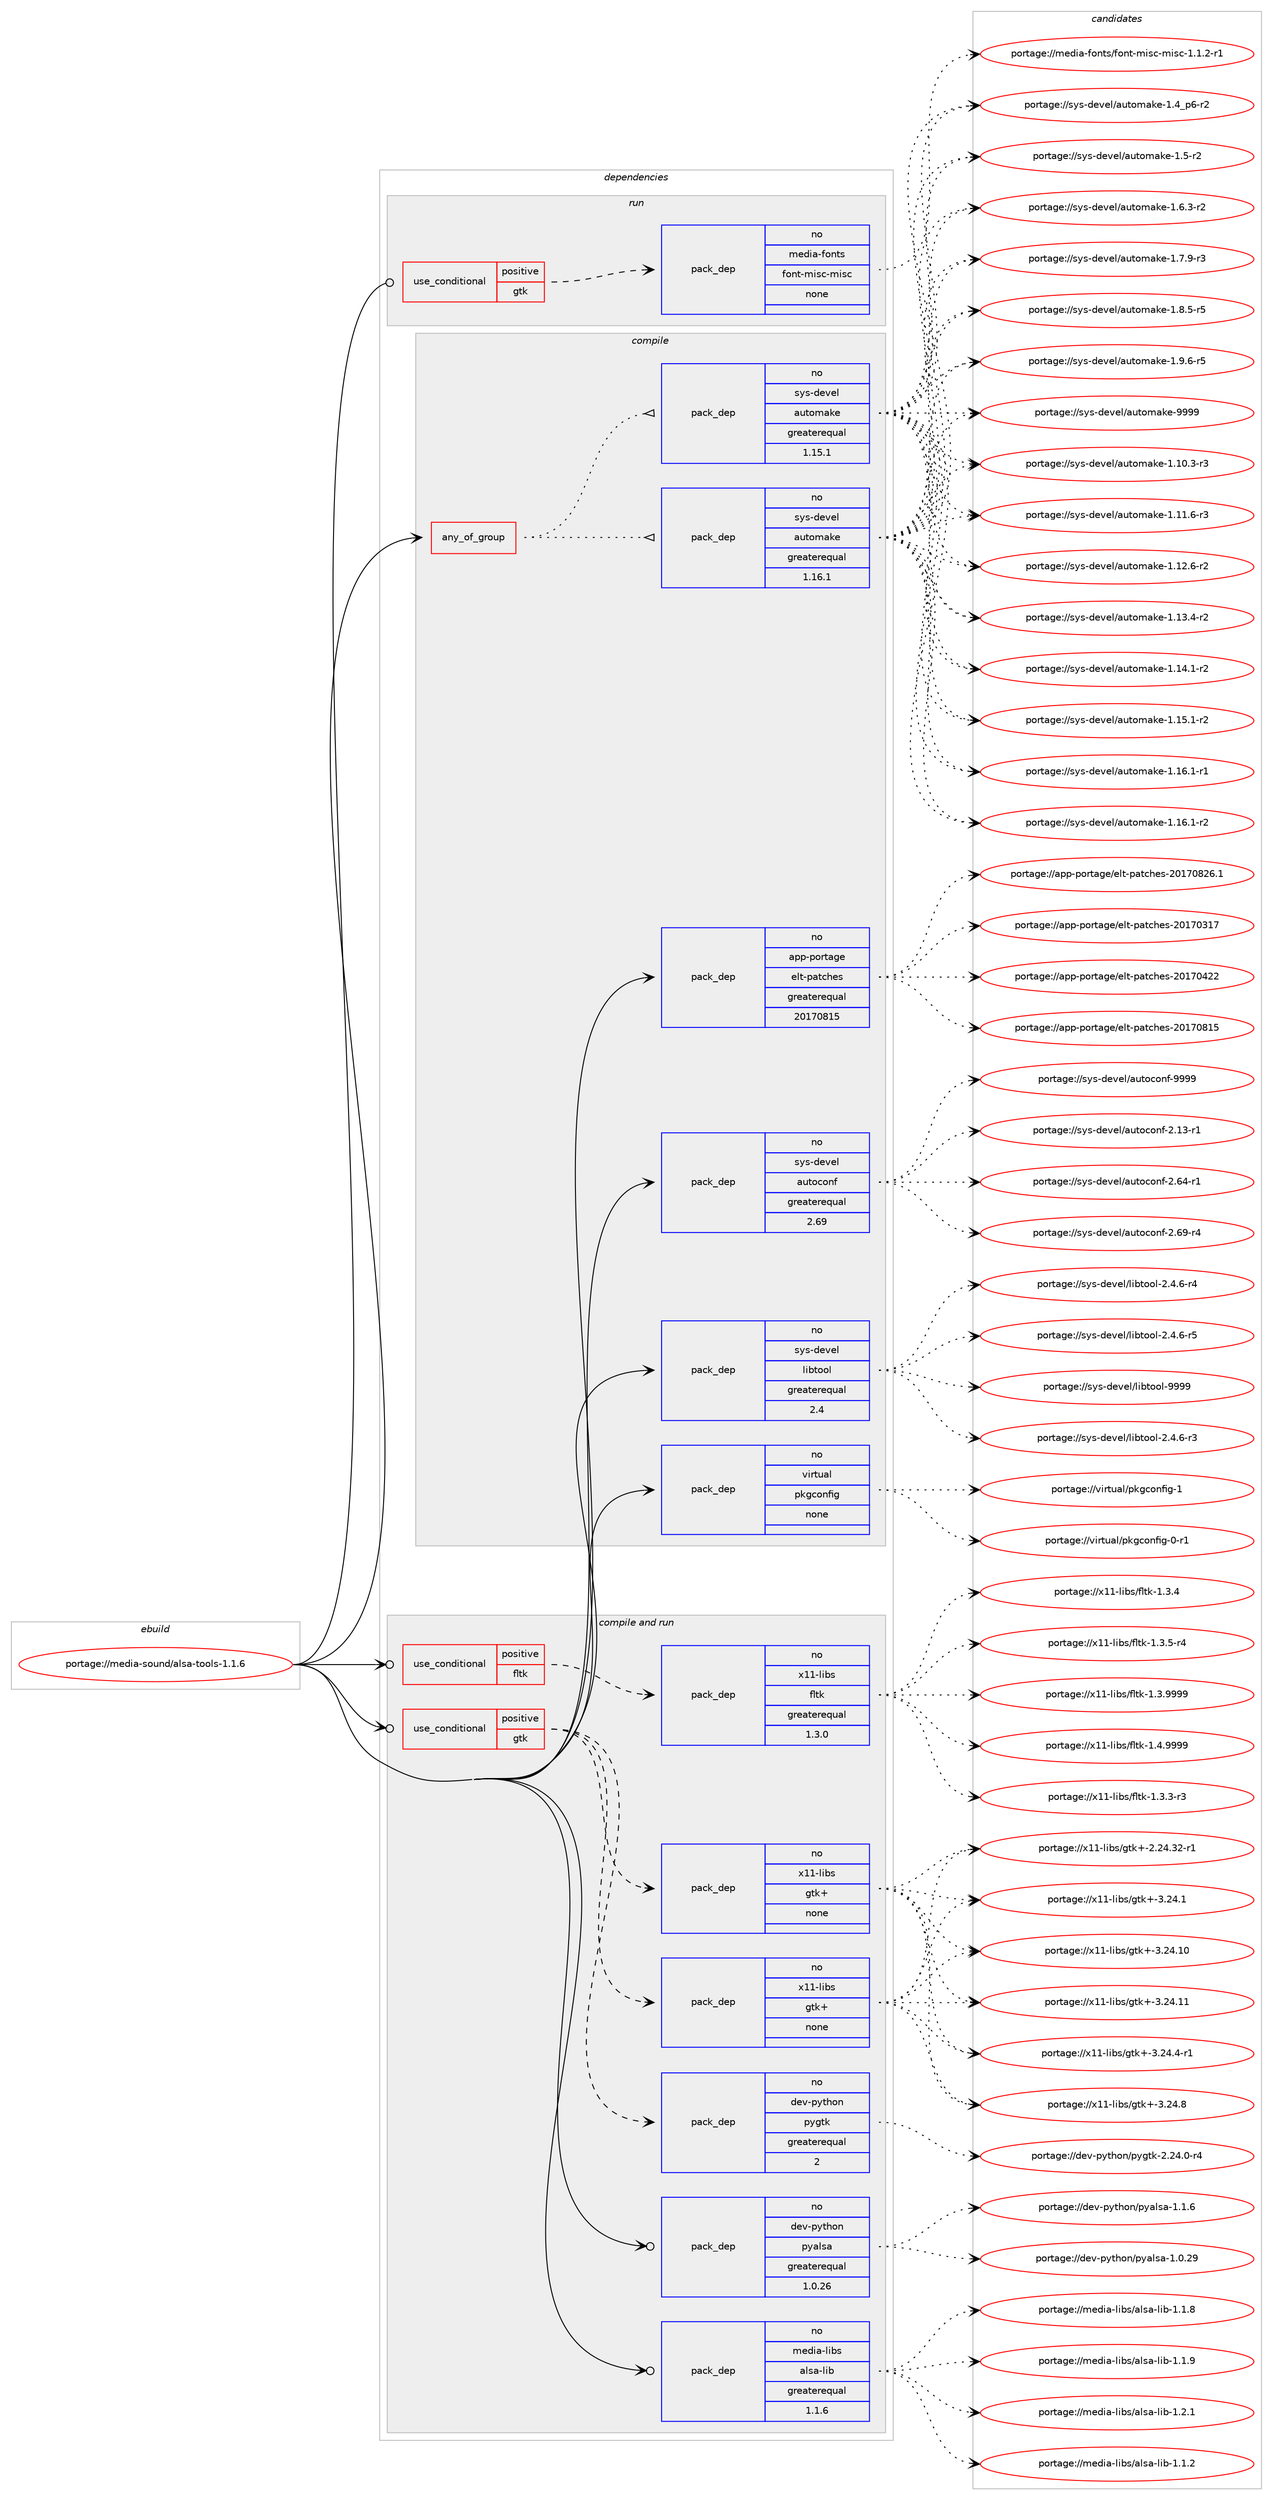 digraph prolog {

# *************
# Graph options
# *************

newrank=true;
concentrate=true;
compound=true;
graph [rankdir=LR,fontname=Helvetica,fontsize=10,ranksep=1.5];#, ranksep=2.5, nodesep=0.2];
edge  [arrowhead=vee];
node  [fontname=Helvetica,fontsize=10];

# **********
# The ebuild
# **********

subgraph cluster_leftcol {
color=gray;
rank=same;
label=<<i>ebuild</i>>;
id [label="portage://media-sound/alsa-tools-1.1.6", color=red, width=4, href="../media-sound/alsa-tools-1.1.6.svg"];
}

# ****************
# The dependencies
# ****************

subgraph cluster_midcol {
color=gray;
label=<<i>dependencies</i>>;
subgraph cluster_compile {
fillcolor="#eeeeee";
style=filled;
label=<<i>compile</i>>;
subgraph any5268 {
dependency329604 [label=<<TABLE BORDER="0" CELLBORDER="1" CELLSPACING="0" CELLPADDING="4"><TR><TD CELLPADDING="10">any_of_group</TD></TR></TABLE>>, shape=none, color=red];subgraph pack242359 {
dependency329605 [label=<<TABLE BORDER="0" CELLBORDER="1" CELLSPACING="0" CELLPADDING="4" WIDTH="220"><TR><TD ROWSPAN="6" CELLPADDING="30">pack_dep</TD></TR><TR><TD WIDTH="110">no</TD></TR><TR><TD>sys-devel</TD></TR><TR><TD>automake</TD></TR><TR><TD>greaterequal</TD></TR><TR><TD>1.16.1</TD></TR></TABLE>>, shape=none, color=blue];
}
dependency329604:e -> dependency329605:w [weight=20,style="dotted",arrowhead="oinv"];
subgraph pack242360 {
dependency329606 [label=<<TABLE BORDER="0" CELLBORDER="1" CELLSPACING="0" CELLPADDING="4" WIDTH="220"><TR><TD ROWSPAN="6" CELLPADDING="30">pack_dep</TD></TR><TR><TD WIDTH="110">no</TD></TR><TR><TD>sys-devel</TD></TR><TR><TD>automake</TD></TR><TR><TD>greaterequal</TD></TR><TR><TD>1.15.1</TD></TR></TABLE>>, shape=none, color=blue];
}
dependency329604:e -> dependency329606:w [weight=20,style="dotted",arrowhead="oinv"];
}
id:e -> dependency329604:w [weight=20,style="solid",arrowhead="vee"];
subgraph pack242361 {
dependency329607 [label=<<TABLE BORDER="0" CELLBORDER="1" CELLSPACING="0" CELLPADDING="4" WIDTH="220"><TR><TD ROWSPAN="6" CELLPADDING="30">pack_dep</TD></TR><TR><TD WIDTH="110">no</TD></TR><TR><TD>app-portage</TD></TR><TR><TD>elt-patches</TD></TR><TR><TD>greaterequal</TD></TR><TR><TD>20170815</TD></TR></TABLE>>, shape=none, color=blue];
}
id:e -> dependency329607:w [weight=20,style="solid",arrowhead="vee"];
subgraph pack242362 {
dependency329608 [label=<<TABLE BORDER="0" CELLBORDER="1" CELLSPACING="0" CELLPADDING="4" WIDTH="220"><TR><TD ROWSPAN="6" CELLPADDING="30">pack_dep</TD></TR><TR><TD WIDTH="110">no</TD></TR><TR><TD>sys-devel</TD></TR><TR><TD>autoconf</TD></TR><TR><TD>greaterequal</TD></TR><TR><TD>2.69</TD></TR></TABLE>>, shape=none, color=blue];
}
id:e -> dependency329608:w [weight=20,style="solid",arrowhead="vee"];
subgraph pack242363 {
dependency329609 [label=<<TABLE BORDER="0" CELLBORDER="1" CELLSPACING="0" CELLPADDING="4" WIDTH="220"><TR><TD ROWSPAN="6" CELLPADDING="30">pack_dep</TD></TR><TR><TD WIDTH="110">no</TD></TR><TR><TD>sys-devel</TD></TR><TR><TD>libtool</TD></TR><TR><TD>greaterequal</TD></TR><TR><TD>2.4</TD></TR></TABLE>>, shape=none, color=blue];
}
id:e -> dependency329609:w [weight=20,style="solid",arrowhead="vee"];
subgraph pack242364 {
dependency329610 [label=<<TABLE BORDER="0" CELLBORDER="1" CELLSPACING="0" CELLPADDING="4" WIDTH="220"><TR><TD ROWSPAN="6" CELLPADDING="30">pack_dep</TD></TR><TR><TD WIDTH="110">no</TD></TR><TR><TD>virtual</TD></TR><TR><TD>pkgconfig</TD></TR><TR><TD>none</TD></TR><TR><TD></TD></TR></TABLE>>, shape=none, color=blue];
}
id:e -> dependency329610:w [weight=20,style="solid",arrowhead="vee"];
}
subgraph cluster_compileandrun {
fillcolor="#eeeeee";
style=filled;
label=<<i>compile and run</i>>;
subgraph cond81834 {
dependency329611 [label=<<TABLE BORDER="0" CELLBORDER="1" CELLSPACING="0" CELLPADDING="4"><TR><TD ROWSPAN="3" CELLPADDING="10">use_conditional</TD></TR><TR><TD>positive</TD></TR><TR><TD>fltk</TD></TR></TABLE>>, shape=none, color=red];
subgraph pack242365 {
dependency329612 [label=<<TABLE BORDER="0" CELLBORDER="1" CELLSPACING="0" CELLPADDING="4" WIDTH="220"><TR><TD ROWSPAN="6" CELLPADDING="30">pack_dep</TD></TR><TR><TD WIDTH="110">no</TD></TR><TR><TD>x11-libs</TD></TR><TR><TD>fltk</TD></TR><TR><TD>greaterequal</TD></TR><TR><TD>1.3.0</TD></TR></TABLE>>, shape=none, color=blue];
}
dependency329611:e -> dependency329612:w [weight=20,style="dashed",arrowhead="vee"];
}
id:e -> dependency329611:w [weight=20,style="solid",arrowhead="odotvee"];
subgraph cond81835 {
dependency329613 [label=<<TABLE BORDER="0" CELLBORDER="1" CELLSPACING="0" CELLPADDING="4"><TR><TD ROWSPAN="3" CELLPADDING="10">use_conditional</TD></TR><TR><TD>positive</TD></TR><TR><TD>gtk</TD></TR></TABLE>>, shape=none, color=red];
subgraph pack242366 {
dependency329614 [label=<<TABLE BORDER="0" CELLBORDER="1" CELLSPACING="0" CELLPADDING="4" WIDTH="220"><TR><TD ROWSPAN="6" CELLPADDING="30">pack_dep</TD></TR><TR><TD WIDTH="110">no</TD></TR><TR><TD>dev-python</TD></TR><TR><TD>pygtk</TD></TR><TR><TD>greaterequal</TD></TR><TR><TD>2</TD></TR></TABLE>>, shape=none, color=blue];
}
dependency329613:e -> dependency329614:w [weight=20,style="dashed",arrowhead="vee"];
subgraph pack242367 {
dependency329615 [label=<<TABLE BORDER="0" CELLBORDER="1" CELLSPACING="0" CELLPADDING="4" WIDTH="220"><TR><TD ROWSPAN="6" CELLPADDING="30">pack_dep</TD></TR><TR><TD WIDTH="110">no</TD></TR><TR><TD>x11-libs</TD></TR><TR><TD>gtk+</TD></TR><TR><TD>none</TD></TR><TR><TD></TD></TR></TABLE>>, shape=none, color=blue];
}
dependency329613:e -> dependency329615:w [weight=20,style="dashed",arrowhead="vee"];
subgraph pack242368 {
dependency329616 [label=<<TABLE BORDER="0" CELLBORDER="1" CELLSPACING="0" CELLPADDING="4" WIDTH="220"><TR><TD ROWSPAN="6" CELLPADDING="30">pack_dep</TD></TR><TR><TD WIDTH="110">no</TD></TR><TR><TD>x11-libs</TD></TR><TR><TD>gtk+</TD></TR><TR><TD>none</TD></TR><TR><TD></TD></TR></TABLE>>, shape=none, color=blue];
}
dependency329613:e -> dependency329616:w [weight=20,style="dashed",arrowhead="vee"];
}
id:e -> dependency329613:w [weight=20,style="solid",arrowhead="odotvee"];
subgraph pack242369 {
dependency329617 [label=<<TABLE BORDER="0" CELLBORDER="1" CELLSPACING="0" CELLPADDING="4" WIDTH="220"><TR><TD ROWSPAN="6" CELLPADDING="30">pack_dep</TD></TR><TR><TD WIDTH="110">no</TD></TR><TR><TD>dev-python</TD></TR><TR><TD>pyalsa</TD></TR><TR><TD>greaterequal</TD></TR><TR><TD>1.0.26</TD></TR></TABLE>>, shape=none, color=blue];
}
id:e -> dependency329617:w [weight=20,style="solid",arrowhead="odotvee"];
subgraph pack242370 {
dependency329618 [label=<<TABLE BORDER="0" CELLBORDER="1" CELLSPACING="0" CELLPADDING="4" WIDTH="220"><TR><TD ROWSPAN="6" CELLPADDING="30">pack_dep</TD></TR><TR><TD WIDTH="110">no</TD></TR><TR><TD>media-libs</TD></TR><TR><TD>alsa-lib</TD></TR><TR><TD>greaterequal</TD></TR><TR><TD>1.1.6</TD></TR></TABLE>>, shape=none, color=blue];
}
id:e -> dependency329618:w [weight=20,style="solid",arrowhead="odotvee"];
}
subgraph cluster_run {
fillcolor="#eeeeee";
style=filled;
label=<<i>run</i>>;
subgraph cond81836 {
dependency329619 [label=<<TABLE BORDER="0" CELLBORDER="1" CELLSPACING="0" CELLPADDING="4"><TR><TD ROWSPAN="3" CELLPADDING="10">use_conditional</TD></TR><TR><TD>positive</TD></TR><TR><TD>gtk</TD></TR></TABLE>>, shape=none, color=red];
subgraph pack242371 {
dependency329620 [label=<<TABLE BORDER="0" CELLBORDER="1" CELLSPACING="0" CELLPADDING="4" WIDTH="220"><TR><TD ROWSPAN="6" CELLPADDING="30">pack_dep</TD></TR><TR><TD WIDTH="110">no</TD></TR><TR><TD>media-fonts</TD></TR><TR><TD>font-misc-misc</TD></TR><TR><TD>none</TD></TR><TR><TD></TD></TR></TABLE>>, shape=none, color=blue];
}
dependency329619:e -> dependency329620:w [weight=20,style="dashed",arrowhead="vee"];
}
id:e -> dependency329619:w [weight=20,style="solid",arrowhead="odot"];
}
}

# **************
# The candidates
# **************

subgraph cluster_choices {
rank=same;
color=gray;
label=<<i>candidates</i>>;

subgraph choice242359 {
color=black;
nodesep=1;
choiceportage11512111545100101118101108479711711611110997107101454946494846514511451 [label="portage://sys-devel/automake-1.10.3-r3", color=red, width=4,href="../sys-devel/automake-1.10.3-r3.svg"];
choiceportage11512111545100101118101108479711711611110997107101454946494946544511451 [label="portage://sys-devel/automake-1.11.6-r3", color=red, width=4,href="../sys-devel/automake-1.11.6-r3.svg"];
choiceportage11512111545100101118101108479711711611110997107101454946495046544511450 [label="portage://sys-devel/automake-1.12.6-r2", color=red, width=4,href="../sys-devel/automake-1.12.6-r2.svg"];
choiceportage11512111545100101118101108479711711611110997107101454946495146524511450 [label="portage://sys-devel/automake-1.13.4-r2", color=red, width=4,href="../sys-devel/automake-1.13.4-r2.svg"];
choiceportage11512111545100101118101108479711711611110997107101454946495246494511450 [label="portage://sys-devel/automake-1.14.1-r2", color=red, width=4,href="../sys-devel/automake-1.14.1-r2.svg"];
choiceportage11512111545100101118101108479711711611110997107101454946495346494511450 [label="portage://sys-devel/automake-1.15.1-r2", color=red, width=4,href="../sys-devel/automake-1.15.1-r2.svg"];
choiceportage11512111545100101118101108479711711611110997107101454946495446494511449 [label="portage://sys-devel/automake-1.16.1-r1", color=red, width=4,href="../sys-devel/automake-1.16.1-r1.svg"];
choiceportage11512111545100101118101108479711711611110997107101454946495446494511450 [label="portage://sys-devel/automake-1.16.1-r2", color=red, width=4,href="../sys-devel/automake-1.16.1-r2.svg"];
choiceportage115121115451001011181011084797117116111109971071014549465295112544511450 [label="portage://sys-devel/automake-1.4_p6-r2", color=red, width=4,href="../sys-devel/automake-1.4_p6-r2.svg"];
choiceportage11512111545100101118101108479711711611110997107101454946534511450 [label="portage://sys-devel/automake-1.5-r2", color=red, width=4,href="../sys-devel/automake-1.5-r2.svg"];
choiceportage115121115451001011181011084797117116111109971071014549465446514511450 [label="portage://sys-devel/automake-1.6.3-r2", color=red, width=4,href="../sys-devel/automake-1.6.3-r2.svg"];
choiceportage115121115451001011181011084797117116111109971071014549465546574511451 [label="portage://sys-devel/automake-1.7.9-r3", color=red, width=4,href="../sys-devel/automake-1.7.9-r3.svg"];
choiceportage115121115451001011181011084797117116111109971071014549465646534511453 [label="portage://sys-devel/automake-1.8.5-r5", color=red, width=4,href="../sys-devel/automake-1.8.5-r5.svg"];
choiceportage115121115451001011181011084797117116111109971071014549465746544511453 [label="portage://sys-devel/automake-1.9.6-r5", color=red, width=4,href="../sys-devel/automake-1.9.6-r5.svg"];
choiceportage115121115451001011181011084797117116111109971071014557575757 [label="portage://sys-devel/automake-9999", color=red, width=4,href="../sys-devel/automake-9999.svg"];
dependency329605:e -> choiceportage11512111545100101118101108479711711611110997107101454946494846514511451:w [style=dotted,weight="100"];
dependency329605:e -> choiceportage11512111545100101118101108479711711611110997107101454946494946544511451:w [style=dotted,weight="100"];
dependency329605:e -> choiceportage11512111545100101118101108479711711611110997107101454946495046544511450:w [style=dotted,weight="100"];
dependency329605:e -> choiceportage11512111545100101118101108479711711611110997107101454946495146524511450:w [style=dotted,weight="100"];
dependency329605:e -> choiceportage11512111545100101118101108479711711611110997107101454946495246494511450:w [style=dotted,weight="100"];
dependency329605:e -> choiceportage11512111545100101118101108479711711611110997107101454946495346494511450:w [style=dotted,weight="100"];
dependency329605:e -> choiceportage11512111545100101118101108479711711611110997107101454946495446494511449:w [style=dotted,weight="100"];
dependency329605:e -> choiceportage11512111545100101118101108479711711611110997107101454946495446494511450:w [style=dotted,weight="100"];
dependency329605:e -> choiceportage115121115451001011181011084797117116111109971071014549465295112544511450:w [style=dotted,weight="100"];
dependency329605:e -> choiceportage11512111545100101118101108479711711611110997107101454946534511450:w [style=dotted,weight="100"];
dependency329605:e -> choiceportage115121115451001011181011084797117116111109971071014549465446514511450:w [style=dotted,weight="100"];
dependency329605:e -> choiceportage115121115451001011181011084797117116111109971071014549465546574511451:w [style=dotted,weight="100"];
dependency329605:e -> choiceportage115121115451001011181011084797117116111109971071014549465646534511453:w [style=dotted,weight="100"];
dependency329605:e -> choiceportage115121115451001011181011084797117116111109971071014549465746544511453:w [style=dotted,weight="100"];
dependency329605:e -> choiceportage115121115451001011181011084797117116111109971071014557575757:w [style=dotted,weight="100"];
}
subgraph choice242360 {
color=black;
nodesep=1;
choiceportage11512111545100101118101108479711711611110997107101454946494846514511451 [label="portage://sys-devel/automake-1.10.3-r3", color=red, width=4,href="../sys-devel/automake-1.10.3-r3.svg"];
choiceportage11512111545100101118101108479711711611110997107101454946494946544511451 [label="portage://sys-devel/automake-1.11.6-r3", color=red, width=4,href="../sys-devel/automake-1.11.6-r3.svg"];
choiceportage11512111545100101118101108479711711611110997107101454946495046544511450 [label="portage://sys-devel/automake-1.12.6-r2", color=red, width=4,href="../sys-devel/automake-1.12.6-r2.svg"];
choiceportage11512111545100101118101108479711711611110997107101454946495146524511450 [label="portage://sys-devel/automake-1.13.4-r2", color=red, width=4,href="../sys-devel/automake-1.13.4-r2.svg"];
choiceportage11512111545100101118101108479711711611110997107101454946495246494511450 [label="portage://sys-devel/automake-1.14.1-r2", color=red, width=4,href="../sys-devel/automake-1.14.1-r2.svg"];
choiceportage11512111545100101118101108479711711611110997107101454946495346494511450 [label="portage://sys-devel/automake-1.15.1-r2", color=red, width=4,href="../sys-devel/automake-1.15.1-r2.svg"];
choiceportage11512111545100101118101108479711711611110997107101454946495446494511449 [label="portage://sys-devel/automake-1.16.1-r1", color=red, width=4,href="../sys-devel/automake-1.16.1-r1.svg"];
choiceportage11512111545100101118101108479711711611110997107101454946495446494511450 [label="portage://sys-devel/automake-1.16.1-r2", color=red, width=4,href="../sys-devel/automake-1.16.1-r2.svg"];
choiceportage115121115451001011181011084797117116111109971071014549465295112544511450 [label="portage://sys-devel/automake-1.4_p6-r2", color=red, width=4,href="../sys-devel/automake-1.4_p6-r2.svg"];
choiceportage11512111545100101118101108479711711611110997107101454946534511450 [label="portage://sys-devel/automake-1.5-r2", color=red, width=4,href="../sys-devel/automake-1.5-r2.svg"];
choiceportage115121115451001011181011084797117116111109971071014549465446514511450 [label="portage://sys-devel/automake-1.6.3-r2", color=red, width=4,href="../sys-devel/automake-1.6.3-r2.svg"];
choiceportage115121115451001011181011084797117116111109971071014549465546574511451 [label="portage://sys-devel/automake-1.7.9-r3", color=red, width=4,href="../sys-devel/automake-1.7.9-r3.svg"];
choiceportage115121115451001011181011084797117116111109971071014549465646534511453 [label="portage://sys-devel/automake-1.8.5-r5", color=red, width=4,href="../sys-devel/automake-1.8.5-r5.svg"];
choiceportage115121115451001011181011084797117116111109971071014549465746544511453 [label="portage://sys-devel/automake-1.9.6-r5", color=red, width=4,href="../sys-devel/automake-1.9.6-r5.svg"];
choiceportage115121115451001011181011084797117116111109971071014557575757 [label="portage://sys-devel/automake-9999", color=red, width=4,href="../sys-devel/automake-9999.svg"];
dependency329606:e -> choiceportage11512111545100101118101108479711711611110997107101454946494846514511451:w [style=dotted,weight="100"];
dependency329606:e -> choiceportage11512111545100101118101108479711711611110997107101454946494946544511451:w [style=dotted,weight="100"];
dependency329606:e -> choiceportage11512111545100101118101108479711711611110997107101454946495046544511450:w [style=dotted,weight="100"];
dependency329606:e -> choiceportage11512111545100101118101108479711711611110997107101454946495146524511450:w [style=dotted,weight="100"];
dependency329606:e -> choiceportage11512111545100101118101108479711711611110997107101454946495246494511450:w [style=dotted,weight="100"];
dependency329606:e -> choiceportage11512111545100101118101108479711711611110997107101454946495346494511450:w [style=dotted,weight="100"];
dependency329606:e -> choiceportage11512111545100101118101108479711711611110997107101454946495446494511449:w [style=dotted,weight="100"];
dependency329606:e -> choiceportage11512111545100101118101108479711711611110997107101454946495446494511450:w [style=dotted,weight="100"];
dependency329606:e -> choiceportage115121115451001011181011084797117116111109971071014549465295112544511450:w [style=dotted,weight="100"];
dependency329606:e -> choiceportage11512111545100101118101108479711711611110997107101454946534511450:w [style=dotted,weight="100"];
dependency329606:e -> choiceportage115121115451001011181011084797117116111109971071014549465446514511450:w [style=dotted,weight="100"];
dependency329606:e -> choiceportage115121115451001011181011084797117116111109971071014549465546574511451:w [style=dotted,weight="100"];
dependency329606:e -> choiceportage115121115451001011181011084797117116111109971071014549465646534511453:w [style=dotted,weight="100"];
dependency329606:e -> choiceportage115121115451001011181011084797117116111109971071014549465746544511453:w [style=dotted,weight="100"];
dependency329606:e -> choiceportage115121115451001011181011084797117116111109971071014557575757:w [style=dotted,weight="100"];
}
subgraph choice242361 {
color=black;
nodesep=1;
choiceportage97112112451121111141169710310147101108116451129711699104101115455048495548514955 [label="portage://app-portage/elt-patches-20170317", color=red, width=4,href="../app-portage/elt-patches-20170317.svg"];
choiceportage97112112451121111141169710310147101108116451129711699104101115455048495548525050 [label="portage://app-portage/elt-patches-20170422", color=red, width=4,href="../app-portage/elt-patches-20170422.svg"];
choiceportage97112112451121111141169710310147101108116451129711699104101115455048495548564953 [label="portage://app-portage/elt-patches-20170815", color=red, width=4,href="../app-portage/elt-patches-20170815.svg"];
choiceportage971121124511211111411697103101471011081164511297116991041011154550484955485650544649 [label="portage://app-portage/elt-patches-20170826.1", color=red, width=4,href="../app-portage/elt-patches-20170826.1.svg"];
dependency329607:e -> choiceportage97112112451121111141169710310147101108116451129711699104101115455048495548514955:w [style=dotted,weight="100"];
dependency329607:e -> choiceportage97112112451121111141169710310147101108116451129711699104101115455048495548525050:w [style=dotted,weight="100"];
dependency329607:e -> choiceportage97112112451121111141169710310147101108116451129711699104101115455048495548564953:w [style=dotted,weight="100"];
dependency329607:e -> choiceportage971121124511211111411697103101471011081164511297116991041011154550484955485650544649:w [style=dotted,weight="100"];
}
subgraph choice242362 {
color=black;
nodesep=1;
choiceportage1151211154510010111810110847971171161119911111010245504649514511449 [label="portage://sys-devel/autoconf-2.13-r1", color=red, width=4,href="../sys-devel/autoconf-2.13-r1.svg"];
choiceportage1151211154510010111810110847971171161119911111010245504654524511449 [label="portage://sys-devel/autoconf-2.64-r1", color=red, width=4,href="../sys-devel/autoconf-2.64-r1.svg"];
choiceportage1151211154510010111810110847971171161119911111010245504654574511452 [label="portage://sys-devel/autoconf-2.69-r4", color=red, width=4,href="../sys-devel/autoconf-2.69-r4.svg"];
choiceportage115121115451001011181011084797117116111991111101024557575757 [label="portage://sys-devel/autoconf-9999", color=red, width=4,href="../sys-devel/autoconf-9999.svg"];
dependency329608:e -> choiceportage1151211154510010111810110847971171161119911111010245504649514511449:w [style=dotted,weight="100"];
dependency329608:e -> choiceportage1151211154510010111810110847971171161119911111010245504654524511449:w [style=dotted,weight="100"];
dependency329608:e -> choiceportage1151211154510010111810110847971171161119911111010245504654574511452:w [style=dotted,weight="100"];
dependency329608:e -> choiceportage115121115451001011181011084797117116111991111101024557575757:w [style=dotted,weight="100"];
}
subgraph choice242363 {
color=black;
nodesep=1;
choiceportage1151211154510010111810110847108105981161111111084550465246544511451 [label="portage://sys-devel/libtool-2.4.6-r3", color=red, width=4,href="../sys-devel/libtool-2.4.6-r3.svg"];
choiceportage1151211154510010111810110847108105981161111111084550465246544511452 [label="portage://sys-devel/libtool-2.4.6-r4", color=red, width=4,href="../sys-devel/libtool-2.4.6-r4.svg"];
choiceportage1151211154510010111810110847108105981161111111084550465246544511453 [label="portage://sys-devel/libtool-2.4.6-r5", color=red, width=4,href="../sys-devel/libtool-2.4.6-r5.svg"];
choiceportage1151211154510010111810110847108105981161111111084557575757 [label="portage://sys-devel/libtool-9999", color=red, width=4,href="../sys-devel/libtool-9999.svg"];
dependency329609:e -> choiceportage1151211154510010111810110847108105981161111111084550465246544511451:w [style=dotted,weight="100"];
dependency329609:e -> choiceportage1151211154510010111810110847108105981161111111084550465246544511452:w [style=dotted,weight="100"];
dependency329609:e -> choiceportage1151211154510010111810110847108105981161111111084550465246544511453:w [style=dotted,weight="100"];
dependency329609:e -> choiceportage1151211154510010111810110847108105981161111111084557575757:w [style=dotted,weight="100"];
}
subgraph choice242364 {
color=black;
nodesep=1;
choiceportage11810511411611797108471121071039911111010210510345484511449 [label="portage://virtual/pkgconfig-0-r1", color=red, width=4,href="../virtual/pkgconfig-0-r1.svg"];
choiceportage1181051141161179710847112107103991111101021051034549 [label="portage://virtual/pkgconfig-1", color=red, width=4,href="../virtual/pkgconfig-1.svg"];
dependency329610:e -> choiceportage11810511411611797108471121071039911111010210510345484511449:w [style=dotted,weight="100"];
dependency329610:e -> choiceportage1181051141161179710847112107103991111101021051034549:w [style=dotted,weight="100"];
}
subgraph choice242365 {
color=black;
nodesep=1;
choiceportage12049494510810598115471021081161074549465146514511451 [label="portage://x11-libs/fltk-1.3.3-r3", color=red, width=4,href="../x11-libs/fltk-1.3.3-r3.svg"];
choiceportage1204949451081059811547102108116107454946514652 [label="portage://x11-libs/fltk-1.3.4", color=red, width=4,href="../x11-libs/fltk-1.3.4.svg"];
choiceportage12049494510810598115471021081161074549465146534511452 [label="portage://x11-libs/fltk-1.3.5-r4", color=red, width=4,href="../x11-libs/fltk-1.3.5-r4.svg"];
choiceportage1204949451081059811547102108116107454946514657575757 [label="portage://x11-libs/fltk-1.3.9999", color=red, width=4,href="../x11-libs/fltk-1.3.9999.svg"];
choiceportage1204949451081059811547102108116107454946524657575757 [label="portage://x11-libs/fltk-1.4.9999", color=red, width=4,href="../x11-libs/fltk-1.4.9999.svg"];
dependency329612:e -> choiceportage12049494510810598115471021081161074549465146514511451:w [style=dotted,weight="100"];
dependency329612:e -> choiceportage1204949451081059811547102108116107454946514652:w [style=dotted,weight="100"];
dependency329612:e -> choiceportage12049494510810598115471021081161074549465146534511452:w [style=dotted,weight="100"];
dependency329612:e -> choiceportage1204949451081059811547102108116107454946514657575757:w [style=dotted,weight="100"];
dependency329612:e -> choiceportage1204949451081059811547102108116107454946524657575757:w [style=dotted,weight="100"];
}
subgraph choice242366 {
color=black;
nodesep=1;
choiceportage1001011184511212111610411111047112121103116107455046505246484511452 [label="portage://dev-python/pygtk-2.24.0-r4", color=red, width=4,href="../dev-python/pygtk-2.24.0-r4.svg"];
dependency329614:e -> choiceportage1001011184511212111610411111047112121103116107455046505246484511452:w [style=dotted,weight="100"];
}
subgraph choice242367 {
color=black;
nodesep=1;
choiceportage12049494510810598115471031161074345504650524651504511449 [label="portage://x11-libs/gtk+-2.24.32-r1", color=red, width=4,href="../x11-libs/gtk+-2.24.32-r1.svg"];
choiceportage12049494510810598115471031161074345514650524649 [label="portage://x11-libs/gtk+-3.24.1", color=red, width=4,href="../x11-libs/gtk+-3.24.1.svg"];
choiceportage1204949451081059811547103116107434551465052464948 [label="portage://x11-libs/gtk+-3.24.10", color=red, width=4,href="../x11-libs/gtk+-3.24.10.svg"];
choiceportage1204949451081059811547103116107434551465052464949 [label="portage://x11-libs/gtk+-3.24.11", color=red, width=4,href="../x11-libs/gtk+-3.24.11.svg"];
choiceportage120494945108105981154710311610743455146505246524511449 [label="portage://x11-libs/gtk+-3.24.4-r1", color=red, width=4,href="../x11-libs/gtk+-3.24.4-r1.svg"];
choiceportage12049494510810598115471031161074345514650524656 [label="portage://x11-libs/gtk+-3.24.8", color=red, width=4,href="../x11-libs/gtk+-3.24.8.svg"];
dependency329615:e -> choiceportage12049494510810598115471031161074345504650524651504511449:w [style=dotted,weight="100"];
dependency329615:e -> choiceportage12049494510810598115471031161074345514650524649:w [style=dotted,weight="100"];
dependency329615:e -> choiceportage1204949451081059811547103116107434551465052464948:w [style=dotted,weight="100"];
dependency329615:e -> choiceportage1204949451081059811547103116107434551465052464949:w [style=dotted,weight="100"];
dependency329615:e -> choiceportage120494945108105981154710311610743455146505246524511449:w [style=dotted,weight="100"];
dependency329615:e -> choiceportage12049494510810598115471031161074345514650524656:w [style=dotted,weight="100"];
}
subgraph choice242368 {
color=black;
nodesep=1;
choiceportage12049494510810598115471031161074345504650524651504511449 [label="portage://x11-libs/gtk+-2.24.32-r1", color=red, width=4,href="../x11-libs/gtk+-2.24.32-r1.svg"];
choiceportage12049494510810598115471031161074345514650524649 [label="portage://x11-libs/gtk+-3.24.1", color=red, width=4,href="../x11-libs/gtk+-3.24.1.svg"];
choiceportage1204949451081059811547103116107434551465052464948 [label="portage://x11-libs/gtk+-3.24.10", color=red, width=4,href="../x11-libs/gtk+-3.24.10.svg"];
choiceportage1204949451081059811547103116107434551465052464949 [label="portage://x11-libs/gtk+-3.24.11", color=red, width=4,href="../x11-libs/gtk+-3.24.11.svg"];
choiceportage120494945108105981154710311610743455146505246524511449 [label="portage://x11-libs/gtk+-3.24.4-r1", color=red, width=4,href="../x11-libs/gtk+-3.24.4-r1.svg"];
choiceportage12049494510810598115471031161074345514650524656 [label="portage://x11-libs/gtk+-3.24.8", color=red, width=4,href="../x11-libs/gtk+-3.24.8.svg"];
dependency329616:e -> choiceportage12049494510810598115471031161074345504650524651504511449:w [style=dotted,weight="100"];
dependency329616:e -> choiceportage12049494510810598115471031161074345514650524649:w [style=dotted,weight="100"];
dependency329616:e -> choiceportage1204949451081059811547103116107434551465052464948:w [style=dotted,weight="100"];
dependency329616:e -> choiceportage1204949451081059811547103116107434551465052464949:w [style=dotted,weight="100"];
dependency329616:e -> choiceportage120494945108105981154710311610743455146505246524511449:w [style=dotted,weight="100"];
dependency329616:e -> choiceportage12049494510810598115471031161074345514650524656:w [style=dotted,weight="100"];
}
subgraph choice242369 {
color=black;
nodesep=1;
choiceportage1001011184511212111610411111047112121971081159745494648465057 [label="portage://dev-python/pyalsa-1.0.29", color=red, width=4,href="../dev-python/pyalsa-1.0.29.svg"];
choiceportage10010111845112121116104111110471121219710811597454946494654 [label="portage://dev-python/pyalsa-1.1.6", color=red, width=4,href="../dev-python/pyalsa-1.1.6.svg"];
dependency329617:e -> choiceportage1001011184511212111610411111047112121971081159745494648465057:w [style=dotted,weight="100"];
dependency329617:e -> choiceportage10010111845112121116104111110471121219710811597454946494654:w [style=dotted,weight="100"];
}
subgraph choice242370 {
color=black;
nodesep=1;
choiceportage1091011001059745108105981154797108115974510810598454946494650 [label="portage://media-libs/alsa-lib-1.1.2", color=red, width=4,href="../media-libs/alsa-lib-1.1.2.svg"];
choiceportage1091011001059745108105981154797108115974510810598454946494656 [label="portage://media-libs/alsa-lib-1.1.8", color=red, width=4,href="../media-libs/alsa-lib-1.1.8.svg"];
choiceportage1091011001059745108105981154797108115974510810598454946494657 [label="portage://media-libs/alsa-lib-1.1.9", color=red, width=4,href="../media-libs/alsa-lib-1.1.9.svg"];
choiceportage1091011001059745108105981154797108115974510810598454946504649 [label="portage://media-libs/alsa-lib-1.2.1", color=red, width=4,href="../media-libs/alsa-lib-1.2.1.svg"];
dependency329618:e -> choiceportage1091011001059745108105981154797108115974510810598454946494650:w [style=dotted,weight="100"];
dependency329618:e -> choiceportage1091011001059745108105981154797108115974510810598454946494656:w [style=dotted,weight="100"];
dependency329618:e -> choiceportage1091011001059745108105981154797108115974510810598454946494657:w [style=dotted,weight="100"];
dependency329618:e -> choiceportage1091011001059745108105981154797108115974510810598454946504649:w [style=dotted,weight="100"];
}
subgraph choice242371 {
color=black;
nodesep=1;
choiceportage109101100105974510211111011611547102111110116451091051159945109105115994549464946504511449 [label="portage://media-fonts/font-misc-misc-1.1.2-r1", color=red, width=4,href="../media-fonts/font-misc-misc-1.1.2-r1.svg"];
dependency329620:e -> choiceportage109101100105974510211111011611547102111110116451091051159945109105115994549464946504511449:w [style=dotted,weight="100"];
}
}

}
